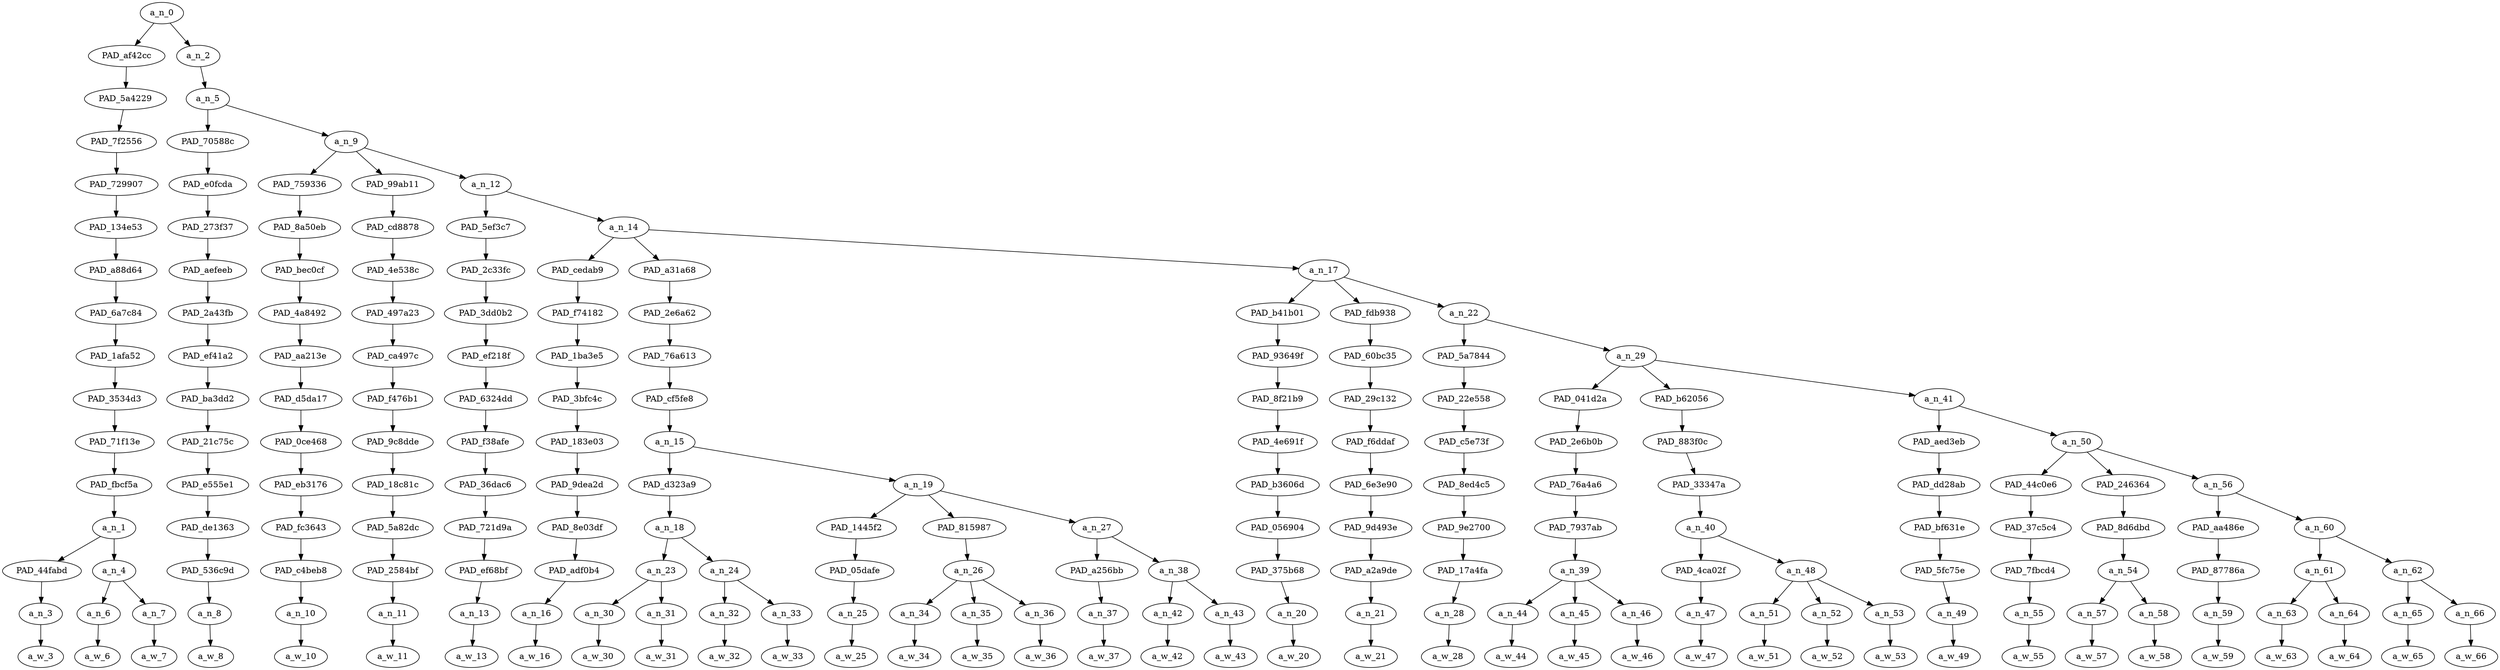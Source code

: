 strict digraph "" {
	a_n_0	[div_dir=1,
		index=0,
		level=15,
		pos="2.8166473765432096,15!",
		text_span="[0, 1, 2, 3, 4, 5, 6, 7, 8, 9, 10, 11, 12, 13, 14, 15, 16, 17, 18, 19, 20, 21, 22, 23, 24, 25, 26, 27, 28, 29, 30, 31, 32, 33, 34, \
35, 36, 37]",
		value=0.99999999];
	PAD_af42cc	[div_dir=1,
		index=0,
		level=14,
		pos="0.75,14!",
		text_span="[0, 1, 2]",
		value=0.08506341];
	a_n_0 -> PAD_af42cc;
	a_n_2	[div_dir=1,
		index=1,
		level=14,
		pos="4.883294753086419,14!",
		text_span="[3, 4, 5, 6, 7, 8, 9, 10, 11, 12, 13, 14, 15, 16, 17, 18, 19, 20, 21, 22, 23, 24, 25, 26, 27, 28, 29, 30, 31, 32, 33, 34, 35, 36, \
37]",
		value=0.91446139];
	a_n_0 -> a_n_2;
	PAD_5a4229	[div_dir=1,
		index=0,
		level=13,
		pos="0.75,13!",
		text_span="[0, 1, 2]",
		value=0.08506341];
	PAD_af42cc -> PAD_5a4229;
	PAD_7f2556	[div_dir=1,
		index=0,
		level=12,
		pos="0.75,12!",
		text_span="[0, 1, 2]",
		value=0.08506341];
	PAD_5a4229 -> PAD_7f2556;
	PAD_729907	[div_dir=1,
		index=0,
		level=11,
		pos="0.75,11!",
		text_span="[0, 1, 2]",
		value=0.08506341];
	PAD_7f2556 -> PAD_729907;
	PAD_134e53	[div_dir=1,
		index=0,
		level=10,
		pos="0.75,10!",
		text_span="[0, 1, 2]",
		value=0.08506341];
	PAD_729907 -> PAD_134e53;
	PAD_a88d64	[div_dir=1,
		index=0,
		level=9,
		pos="0.75,9!",
		text_span="[0, 1, 2]",
		value=0.08506341];
	PAD_134e53 -> PAD_a88d64;
	PAD_6a7c84	[div_dir=1,
		index=0,
		level=8,
		pos="0.75,8!",
		text_span="[0, 1, 2]",
		value=0.08506341];
	PAD_a88d64 -> PAD_6a7c84;
	PAD_1afa52	[div_dir=1,
		index=0,
		level=7,
		pos="0.75,7!",
		text_span="[0, 1, 2]",
		value=0.08506341];
	PAD_6a7c84 -> PAD_1afa52;
	PAD_3534d3	[div_dir=1,
		index=0,
		level=6,
		pos="0.75,6!",
		text_span="[0, 1, 2]",
		value=0.08506341];
	PAD_1afa52 -> PAD_3534d3;
	PAD_71f13e	[div_dir=1,
		index=0,
		level=5,
		pos="0.75,5!",
		text_span="[0, 1, 2]",
		value=0.08506341];
	PAD_3534d3 -> PAD_71f13e;
	PAD_fbcf5a	[div_dir=1,
		index=0,
		level=4,
		pos="0.75,4!",
		text_span="[0, 1, 2]",
		value=0.08506341];
	PAD_71f13e -> PAD_fbcf5a;
	a_n_1	[div_dir=1,
		index=0,
		level=3,
		pos="0.75,3!",
		text_span="[0, 1, 2]",
		value=0.08506341];
	PAD_fbcf5a -> a_n_1;
	PAD_44fabd	[div_dir=1,
		index=0,
		level=2,
		pos="0.0,2!",
		text_span="[0]",
		value=0.03768596];
	a_n_1 -> PAD_44fabd;
	a_n_4	[div_dir=1,
		index=1,
		level=2,
		pos="1.5,2!",
		text_span="[1, 2]",
		value=0.04722216];
	a_n_1 -> a_n_4;
	a_n_3	[div_dir=1,
		index=0,
		level=1,
		pos="0.0,1!",
		text_span="[0]",
		value=0.03768596];
	PAD_44fabd -> a_n_3;
	a_w_3	[div_dir=0,
		index=0,
		level=0,
		pos="0,0!",
		text_span="[0]",
		value="<number>"];
	a_n_3 -> a_w_3;
	a_n_6	[div_dir=1,
		index=1,
		level=1,
		pos="1.0,1!",
		text_span="[1]",
		value=0.02436568];
	a_n_4 -> a_n_6;
	a_n_7	[div_dir=1,
		index=2,
		level=1,
		pos="2.0,1!",
		text_span="[2]",
		value=0.02274538];
	a_n_4 -> a_n_7;
	a_w_6	[div_dir=0,
		index=1,
		level=0,
		pos="1,0!",
		text_span="[1]",
		value=years];
	a_n_6 -> a_w_6;
	a_w_7	[div_dir=0,
		index=2,
		level=0,
		pos="2,0!",
		text_span="[2]",
		value=ago];
	a_n_7 -> a_w_7;
	a_n_5	[div_dir=1,
		index=1,
		level=13,
		pos="4.883294753086419,13!",
		text_span="[3, 4, 5, 6, 7, 8, 9, 10, 11, 12, 13, 14, 15, 16, 17, 18, 19, 20, 21, 22, 23, 24, 25, 26, 27, 28, 29, 30, 31, 32, 33, 34, 35, 36, \
37]",
		value=0.91400983];
	a_n_2 -> a_n_5;
	PAD_70588c	[div_dir=1,
		index=1,
		level=12,
		pos="3.0,12!",
		text_span="[3]",
		value=0.01814297];
	a_n_5 -> PAD_70588c;
	a_n_9	[div_dir=1,
		index=2,
		level=12,
		pos="6.766589506172839,12!",
		text_span="[4, 5, 6, 7, 8, 9, 10, 11, 12, 13, 14, 15, 16, 17, 18, 19, 20, 21, 22, 23, 24, 25, 26, 27, 28, 29, 30, 31, 32, 33, 34, 35, 36, 37]",
		value=0.89541529];
	a_n_5 -> a_n_9;
	PAD_e0fcda	[div_dir=1,
		index=1,
		level=11,
		pos="3.0,11!",
		text_span="[3]",
		value=0.01814297];
	PAD_70588c -> PAD_e0fcda;
	PAD_273f37	[div_dir=1,
		index=1,
		level=10,
		pos="3.0,10!",
		text_span="[3]",
		value=0.01814297];
	PAD_e0fcda -> PAD_273f37;
	PAD_aefeeb	[div_dir=1,
		index=1,
		level=9,
		pos="3.0,9!",
		text_span="[3]",
		value=0.01814297];
	PAD_273f37 -> PAD_aefeeb;
	PAD_2a43fb	[div_dir=1,
		index=1,
		level=8,
		pos="3.0,8!",
		text_span="[3]",
		value=0.01814297];
	PAD_aefeeb -> PAD_2a43fb;
	PAD_ef41a2	[div_dir=1,
		index=1,
		level=7,
		pos="3.0,7!",
		text_span="[3]",
		value=0.01814297];
	PAD_2a43fb -> PAD_ef41a2;
	PAD_ba3dd2	[div_dir=1,
		index=1,
		level=6,
		pos="3.0,6!",
		text_span="[3]",
		value=0.01814297];
	PAD_ef41a2 -> PAD_ba3dd2;
	PAD_21c75c	[div_dir=1,
		index=1,
		level=5,
		pos="3.0,5!",
		text_span="[3]",
		value=0.01814297];
	PAD_ba3dd2 -> PAD_21c75c;
	PAD_e555e1	[div_dir=1,
		index=1,
		level=4,
		pos="3.0,4!",
		text_span="[3]",
		value=0.01814297];
	PAD_21c75c -> PAD_e555e1;
	PAD_de1363	[div_dir=1,
		index=1,
		level=3,
		pos="3.0,3!",
		text_span="[3]",
		value=0.01814297];
	PAD_e555e1 -> PAD_de1363;
	PAD_536c9d	[div_dir=1,
		index=2,
		level=2,
		pos="3.0,2!",
		text_span="[3]",
		value=0.01814297];
	PAD_de1363 -> PAD_536c9d;
	a_n_8	[div_dir=1,
		index=3,
		level=1,
		pos="3.0,1!",
		text_span="[3]",
		value=0.01814297];
	PAD_536c9d -> a_n_8;
	a_w_8	[div_dir=0,
		index=3,
		level=0,
		pos="3,0!",
		text_span="[3]",
		value=i];
	a_n_8 -> a_w_8;
	PAD_759336	[div_dir=1,
		index=2,
		level=11,
		pos="4.0,11!",
		text_span="[4]",
		value=0.01423521];
	a_n_9 -> PAD_759336;
	PAD_99ab11	[div_dir=-1,
		index=3,
		level=11,
		pos="5.0,11!",
		text_span="[5]",
		value=0.01419322];
	a_n_9 -> PAD_99ab11;
	a_n_12	[div_dir=1,
		index=4,
		level=11,
		pos="11.299768518518519,11!",
		text_span="[6, 7, 8, 9, 10, 11, 12, 13, 14, 15, 16, 17, 18, 19, 20, 21, 22, 23, 24, 25, 26, 27, 28, 29, 30, 31, 32, 33, 34, 35, 36, 37]",
		value=0.86653885];
	a_n_9 -> a_n_12;
	PAD_8a50eb	[div_dir=1,
		index=2,
		level=10,
		pos="4.0,10!",
		text_span="[4]",
		value=0.01423521];
	PAD_759336 -> PAD_8a50eb;
	PAD_bec0cf	[div_dir=1,
		index=2,
		level=9,
		pos="4.0,9!",
		text_span="[4]",
		value=0.01423521];
	PAD_8a50eb -> PAD_bec0cf;
	PAD_4a8492	[div_dir=1,
		index=2,
		level=8,
		pos="4.0,8!",
		text_span="[4]",
		value=0.01423521];
	PAD_bec0cf -> PAD_4a8492;
	PAD_aa213e	[div_dir=1,
		index=2,
		level=7,
		pos="4.0,7!",
		text_span="[4]",
		value=0.01423521];
	PAD_4a8492 -> PAD_aa213e;
	PAD_d5da17	[div_dir=1,
		index=2,
		level=6,
		pos="4.0,6!",
		text_span="[4]",
		value=0.01423521];
	PAD_aa213e -> PAD_d5da17;
	PAD_0ce468	[div_dir=1,
		index=2,
		level=5,
		pos="4.0,5!",
		text_span="[4]",
		value=0.01423521];
	PAD_d5da17 -> PAD_0ce468;
	PAD_eb3176	[div_dir=1,
		index=2,
		level=4,
		pos="4.0,4!",
		text_span="[4]",
		value=0.01423521];
	PAD_0ce468 -> PAD_eb3176;
	PAD_fc3643	[div_dir=1,
		index=2,
		level=3,
		pos="4.0,3!",
		text_span="[4]",
		value=0.01423521];
	PAD_eb3176 -> PAD_fc3643;
	PAD_c4beb8	[div_dir=1,
		index=3,
		level=2,
		pos="4.0,2!",
		text_span="[4]",
		value=0.01423521];
	PAD_fc3643 -> PAD_c4beb8;
	a_n_10	[div_dir=1,
		index=4,
		level=1,
		pos="4.0,1!",
		text_span="[4]",
		value=0.01423521];
	PAD_c4beb8 -> a_n_10;
	a_w_10	[div_dir=0,
		index=4,
		level=0,
		pos="4,0!",
		text_span="[4]",
		value=do];
	a_n_10 -> a_w_10;
	PAD_cd8878	[div_dir=-1,
		index=3,
		level=10,
		pos="5.0,10!",
		text_span="[5]",
		value=0.01419322];
	PAD_99ab11 -> PAD_cd8878;
	PAD_4e538c	[div_dir=-1,
		index=3,
		level=9,
		pos="5.0,9!",
		text_span="[5]",
		value=0.01419322];
	PAD_cd8878 -> PAD_4e538c;
	PAD_497a23	[div_dir=-1,
		index=3,
		level=8,
		pos="5.0,8!",
		text_span="[5]",
		value=0.01419322];
	PAD_4e538c -> PAD_497a23;
	PAD_ca497c	[div_dir=-1,
		index=3,
		level=7,
		pos="5.0,7!",
		text_span="[5]",
		value=0.01419322];
	PAD_497a23 -> PAD_ca497c;
	PAD_f476b1	[div_dir=-1,
		index=3,
		level=6,
		pos="5.0,6!",
		text_span="[5]",
		value=0.01419322];
	PAD_ca497c -> PAD_f476b1;
	PAD_9c8dde	[div_dir=-1,
		index=3,
		level=5,
		pos="5.0,5!",
		text_span="[5]",
		value=0.01419322];
	PAD_f476b1 -> PAD_9c8dde;
	PAD_18c81c	[div_dir=-1,
		index=3,
		level=4,
		pos="5.0,4!",
		text_span="[5]",
		value=0.01419322];
	PAD_9c8dde -> PAD_18c81c;
	PAD_5a82dc	[div_dir=-1,
		index=3,
		level=3,
		pos="5.0,3!",
		text_span="[5]",
		value=0.01419322];
	PAD_18c81c -> PAD_5a82dc;
	PAD_2584bf	[div_dir=-1,
		index=4,
		level=2,
		pos="5.0,2!",
		text_span="[5]",
		value=0.01419322];
	PAD_5a82dc -> PAD_2584bf;
	a_n_11	[div_dir=-1,
		index=5,
		level=1,
		pos="5.0,1!",
		text_span="[5]",
		value=0.01419322];
	PAD_2584bf -> a_n_11;
	a_w_11	[div_dir=0,
		index=5,
		level=0,
		pos="5,0!",
		text_span="[5]",
		value=not];
	a_n_11 -> a_w_11;
	PAD_5ef3c7	[div_dir=1,
		index=4,
		level=10,
		pos="6.0,10!",
		text_span="[6]",
		value=0.01697393];
	a_n_12 -> PAD_5ef3c7;
	a_n_14	[div_dir=1,
		index=5,
		level=10,
		pos="16.599537037037038,10!",
		text_span="[7, 8, 9, 10, 11, 12, 13, 14, 15, 16, 17, 18, 19, 20, 21, 22, 23, 24, 25, 26, 27, 28, 29, 30, 31, 32, 33, 34, 35, 36, 37]",
		value=0.84910032];
	a_n_12 -> a_n_14;
	PAD_2c33fc	[div_dir=1,
		index=4,
		level=9,
		pos="6.0,9!",
		text_span="[6]",
		value=0.01697393];
	PAD_5ef3c7 -> PAD_2c33fc;
	PAD_3dd0b2	[div_dir=1,
		index=4,
		level=8,
		pos="6.0,8!",
		text_span="[6]",
		value=0.01697393];
	PAD_2c33fc -> PAD_3dd0b2;
	PAD_ef218f	[div_dir=1,
		index=4,
		level=7,
		pos="6.0,7!",
		text_span="[6]",
		value=0.01697393];
	PAD_3dd0b2 -> PAD_ef218f;
	PAD_6324dd	[div_dir=1,
		index=4,
		level=6,
		pos="6.0,6!",
		text_span="[6]",
		value=0.01697393];
	PAD_ef218f -> PAD_6324dd;
	PAD_f38afe	[div_dir=1,
		index=4,
		level=5,
		pos="6.0,5!",
		text_span="[6]",
		value=0.01697393];
	PAD_6324dd -> PAD_f38afe;
	PAD_36dac6	[div_dir=1,
		index=4,
		level=4,
		pos="6.0,4!",
		text_span="[6]",
		value=0.01697393];
	PAD_f38afe -> PAD_36dac6;
	PAD_721d9a	[div_dir=1,
		index=4,
		level=3,
		pos="6.0,3!",
		text_span="[6]",
		value=0.01697393];
	PAD_36dac6 -> PAD_721d9a;
	PAD_ef68bf	[div_dir=1,
		index=5,
		level=2,
		pos="6.0,2!",
		text_span="[6]",
		value=0.01697393];
	PAD_721d9a -> PAD_ef68bf;
	a_n_13	[div_dir=1,
		index=6,
		level=1,
		pos="6.0,1!",
		text_span="[6]",
		value=0.01697393];
	PAD_ef68bf -> a_n_13;
	a_w_13	[div_dir=0,
		index=6,
		level=0,
		pos="6,0!",
		text_span="[6]",
		value=believe];
	a_n_13 -> a_w_13;
	PAD_cedab9	[div_dir=1,
		index=6,
		level=9,
		pos="18.0,9!",
		text_span="[18]",
		value=0.01814650];
	a_n_14 -> PAD_cedab9;
	PAD_a31a68	[div_dir=1,
		index=5,
		level=9,
		pos="10.875,9!",
		text_span="[7, 8, 9, 10, 11, 12, 13, 14, 15, 16, 17]",
		value=0.24954400];
	a_n_14 -> PAD_a31a68;
	a_n_17	[div_dir=1,
		index=7,
		level=9,
		pos="20.92361111111111,9!",
		text_span="[19, 20, 21, 22, 23, 24, 25, 26, 27, 28, 29, 30, 31, 32, 33, 34, 35, 36, 37]",
		value=0.58095237];
	a_n_14 -> a_n_17;
	PAD_f74182	[div_dir=1,
		index=6,
		level=8,
		pos="18.0,8!",
		text_span="[18]",
		value=0.01814650];
	PAD_cedab9 -> PAD_f74182;
	PAD_1ba3e5	[div_dir=1,
		index=6,
		level=7,
		pos="18.0,7!",
		text_span="[18]",
		value=0.01814650];
	PAD_f74182 -> PAD_1ba3e5;
	PAD_3bfc4c	[div_dir=1,
		index=6,
		level=6,
		pos="18.0,6!",
		text_span="[18]",
		value=0.01814650];
	PAD_1ba3e5 -> PAD_3bfc4c;
	PAD_183e03	[div_dir=1,
		index=6,
		level=5,
		pos="18.0,5!",
		text_span="[18]",
		value=0.01814650];
	PAD_3bfc4c -> PAD_183e03;
	PAD_9dea2d	[div_dir=1,
		index=7,
		level=4,
		pos="18.0,4!",
		text_span="[18]",
		value=0.01814650];
	PAD_183e03 -> PAD_9dea2d;
	PAD_8e03df	[div_dir=1,
		index=9,
		level=3,
		pos="18.0,3!",
		text_span="[18]",
		value=0.01814650];
	PAD_9dea2d -> PAD_8e03df;
	PAD_adf0b4	[div_dir=1,
		index=12,
		level=2,
		pos="18.0,2!",
		text_span="[18]",
		value=0.01814650];
	PAD_8e03df -> PAD_adf0b4;
	a_n_16	[div_dir=1,
		index=18,
		level=1,
		pos="18.0,1!",
		text_span="[18]",
		value=0.01814650];
	PAD_adf0b4 -> a_n_16;
	a_w_16	[div_dir=0,
		index=18,
		level=0,
		pos="18,0!",
		text_span="[18]",
		value=nor];
	a_n_16 -> a_w_16;
	PAD_2e6a62	[div_dir=1,
		index=5,
		level=8,
		pos="10.875,8!",
		text_span="[7, 8, 9, 10, 11, 12, 13, 14, 15, 16, 17]",
		value=0.24954400];
	PAD_a31a68 -> PAD_2e6a62;
	PAD_76a613	[div_dir=1,
		index=5,
		level=7,
		pos="10.875,7!",
		text_span="[7, 8, 9, 10, 11, 12, 13, 14, 15, 16, 17]",
		value=0.24954400];
	PAD_2e6a62 -> PAD_76a613;
	PAD_cf5fe8	[div_dir=1,
		index=5,
		level=6,
		pos="10.875,6!",
		text_span="[7, 8, 9, 10, 11, 12, 13, 14, 15, 16, 17]",
		value=0.24954400];
	PAD_76a613 -> PAD_cf5fe8;
	a_n_15	[div_dir=1,
		index=5,
		level=5,
		pos="10.875,5!",
		text_span="[7, 8, 9, 10, 11, 12, 13, 14, 15, 16, 17]",
		value=0.24954400];
	PAD_cf5fe8 -> a_n_15;
	PAD_d323a9	[div_dir=1,
		index=5,
		level=4,
		pos="8.5,4!",
		text_span="[7, 8, 9, 10]",
		value=0.08814844];
	a_n_15 -> PAD_d323a9;
	a_n_19	[div_dir=1,
		index=6,
		level=4,
		pos="13.25,4!",
		text_span="[11, 12, 13, 14, 15, 16, 17]",
		value=0.16115894];
	a_n_15 -> a_n_19;
	a_n_18	[div_dir=1,
		index=5,
		level=3,
		pos="8.5,3!",
		text_span="[7, 8, 9, 10]",
		value=0.08814844];
	PAD_d323a9 -> a_n_18;
	a_n_23	[div_dir=1,
		index=6,
		level=2,
		pos="7.5,2!",
		text_span="[7, 8]",
		value=0.03040310];
	a_n_18 -> a_n_23;
	a_n_24	[div_dir=1,
		index=7,
		level=2,
		pos="9.5,2!",
		text_span="[9, 10]",
		value=0.05758342];
	a_n_18 -> a_n_24;
	a_n_30	[div_dir=1,
		index=7,
		level=1,
		pos="7.0,1!",
		text_span="[7]",
		value=0.01272383];
	a_n_23 -> a_n_30;
	a_n_31	[div_dir=1,
		index=8,
		level=1,
		pos="8.0,1!",
		text_span="[8]",
		value=0.01760391];
	a_n_23 -> a_n_31;
	a_w_30	[div_dir=0,
		index=7,
		level=0,
		pos="7,0!",
		text_span="[7]",
		value=the];
	a_n_30 -> a_w_30;
	a_w_31	[div_dir=0,
		index=8,
		level=0,
		pos="8,0!",
		text_span="[8]",
		value=best];
	a_n_31 -> a_w_31;
	a_n_32	[div_dir=-1,
		index=9,
		level=1,
		pos="9.0,1!",
		text_span="[9]",
		value=0.01680812];
	a_n_24 -> a_n_32;
	a_n_33	[div_dir=1,
		index=10,
		level=1,
		pos="10.0,1!",
		text_span="[10]",
		value=0.04061866];
	a_n_24 -> a_n_33;
	a_w_32	[div_dir=0,
		index=9,
		level=0,
		pos="9,0!",
		text_span="[9]",
		value=of];
	a_n_32 -> a_w_32;
	a_w_33	[div_dir=0,
		index=10,
		level=0,
		pos="10,0!",
		text_span="[10]",
		value=europeans];
	a_n_33 -> a_w_33;
	PAD_1445f2	[div_dir=1,
		index=6,
		level=3,
		pos="11.0,3!",
		text_span="[11]",
		value=0.02076735];
	a_n_19 -> PAD_1445f2;
	PAD_815987	[div_dir=1,
		index=7,
		level=3,
		pos="13.0,3!",
		text_span="[12, 13, 14]",
		value=0.08558053];
	a_n_19 -> PAD_815987;
	a_n_27	[div_dir=1,
		index=8,
		level=3,
		pos="15.75,3!",
		text_span="[15, 16, 17]",
		value=0.05463678];
	a_n_19 -> a_n_27;
	PAD_05dafe	[div_dir=1,
		index=8,
		level=2,
		pos="11.0,2!",
		text_span="[11]",
		value=0.02076735];
	PAD_1445f2 -> PAD_05dafe;
	a_n_25	[div_dir=1,
		index=11,
		level=1,
		pos="11.0,1!",
		text_span="[11]",
		value=0.02076735];
	PAD_05dafe -> a_n_25;
	a_w_25	[div_dir=0,
		index=11,
		level=0,
		pos="11,0!",
		text_span="[11]",
		value=anticipated];
	a_n_25 -> a_w_25;
	a_n_26	[div_dir=1,
		index=9,
		level=2,
		pos="13.0,2!",
		text_span="[12, 13, 14]",
		value=0.08558053];
	PAD_815987 -> a_n_26;
	a_n_34	[div_dir=1,
		index=12,
		level=1,
		pos="12.0,1!",
		text_span="[12]",
		value=0.01537113];
	a_n_26 -> a_n_34;
	a_n_35	[div_dir=1,
		index=13,
		level=1,
		pos="13.0,1!",
		text_span="[13]",
		value=0.04528548];
	a_n_26 -> a_n_35;
	a_n_36	[div_dir=-1,
		index=14,
		level=1,
		pos="14.0,1!",
		text_span="[14]",
		value=0.02481370];
	a_n_26 -> a_n_36;
	a_w_34	[div_dir=0,
		index=12,
		level=0,
		pos="12,0!",
		text_span="[12]",
		value=the1];
	a_n_34 -> a_w_34;
	a_w_35	[div_dir=0,
		index=13,
		level=0,
		pos="13,0!",
		text_span="[13]",
		value=slave];
	a_n_35 -> a_w_35;
	a_w_36	[div_dir=0,
		index=14,
		level=0,
		pos="14,0!",
		text_span="[14]",
		value=trade];
	a_n_36 -> a_w_36;
	PAD_a256bb	[div_dir=1,
		index=10,
		level=2,
		pos="15.0,2!",
		text_span="[15]",
		value=0.01433912];
	a_n_27 -> PAD_a256bb;
	a_n_38	[div_dir=1,
		index=11,
		level=2,
		pos="16.5,2!",
		text_span="[16, 17]",
		value=0.04018074];
	a_n_27 -> a_n_38;
	a_n_37	[div_dir=1,
		index=15,
		level=1,
		pos="15.0,1!",
		text_span="[15]",
		value=0.01433912];
	PAD_a256bb -> a_n_37;
	a_w_37	[div_dir=0,
		index=15,
		level=0,
		pos="15,0!",
		text_span="[15]",
		value=on];
	a_n_37 -> a_w_37;
	a_n_42	[div_dir=1,
		index=16,
		level=1,
		pos="16.0,1!",
		text_span="[16]",
		value=0.01527196];
	a_n_38 -> a_n_42;
	a_n_43	[div_dir=1,
		index=17,
		level=1,
		pos="17.0,1!",
		text_span="[17]",
		value=0.02480892];
	a_n_38 -> a_n_43;
	a_w_42	[div_dir=0,
		index=16,
		level=0,
		pos="16,0!",
		text_span="[16]",
		value=the2];
	a_n_42 -> a_w_42;
	a_w_43	[div_dir=0,
		index=17,
		level=0,
		pos="17,0!",
		text_span="[17]",
		value=atlantic];
	a_n_43 -> a_w_43;
	PAD_b41b01	[div_dir=1,
		index=7,
		level=8,
		pos="19.0,8!",
		text_span="[19]",
		value=0.01444262];
	a_n_17 -> PAD_b41b01;
	PAD_fdb938	[div_dir=1,
		index=8,
		level=8,
		pos="20.0,8!",
		text_span="[20]",
		value=0.01354898];
	a_n_17 -> PAD_fdb938;
	a_n_22	[div_dir=1,
		index=9,
		level=8,
		pos="23.770833333333336,8!",
		text_span="[21, 22, 23, 24, 25, 26, 27, 28, 29, 30, 31, 32, 33, 34, 35, 36, 37]",
		value=0.55255982];
	a_n_17 -> a_n_22;
	PAD_93649f	[div_dir=1,
		index=7,
		level=7,
		pos="19.0,7!",
		text_span="[19]",
		value=0.01444262];
	PAD_b41b01 -> PAD_93649f;
	PAD_8f21b9	[div_dir=1,
		index=7,
		level=6,
		pos="19.0,6!",
		text_span="[19]",
		value=0.01444262];
	PAD_93649f -> PAD_8f21b9;
	PAD_4e691f	[div_dir=1,
		index=7,
		level=5,
		pos="19.0,5!",
		text_span="[19]",
		value=0.01444262];
	PAD_8f21b9 -> PAD_4e691f;
	PAD_b3606d	[div_dir=1,
		index=8,
		level=4,
		pos="19.0,4!",
		text_span="[19]",
		value=0.01444262];
	PAD_4e691f -> PAD_b3606d;
	PAD_056904	[div_dir=1,
		index=10,
		level=3,
		pos="19.0,3!",
		text_span="[19]",
		value=0.01444262];
	PAD_b3606d -> PAD_056904;
	PAD_375b68	[div_dir=1,
		index=13,
		level=2,
		pos="19.0,2!",
		text_span="[19]",
		value=0.01444262];
	PAD_056904 -> PAD_375b68;
	a_n_20	[div_dir=1,
		index=19,
		level=1,
		pos="19.0,1!",
		text_span="[19]",
		value=0.01444262];
	PAD_375b68 -> a_n_20;
	a_w_20	[div_dir=0,
		index=19,
		level=0,
		pos="19,0!",
		text_span="[19]",
		value=did];
	a_n_20 -> a_w_20;
	PAD_60bc35	[div_dir=1,
		index=8,
		level=7,
		pos="20.0,7!",
		text_span="[20]",
		value=0.01354898];
	PAD_fdb938 -> PAD_60bc35;
	PAD_29c132	[div_dir=1,
		index=8,
		level=6,
		pos="20.0,6!",
		text_span="[20]",
		value=0.01354898];
	PAD_60bc35 -> PAD_29c132;
	PAD_f6ddaf	[div_dir=1,
		index=8,
		level=5,
		pos="20.0,5!",
		text_span="[20]",
		value=0.01354898];
	PAD_29c132 -> PAD_f6ddaf;
	PAD_6e3e90	[div_dir=1,
		index=9,
		level=4,
		pos="20.0,4!",
		text_span="[20]",
		value=0.01354898];
	PAD_f6ddaf -> PAD_6e3e90;
	PAD_9d493e	[div_dir=1,
		index=11,
		level=3,
		pos="20.0,3!",
		text_span="[20]",
		value=0.01354898];
	PAD_6e3e90 -> PAD_9d493e;
	PAD_a2a9de	[div_dir=1,
		index=14,
		level=2,
		pos="20.0,2!",
		text_span="[20]",
		value=0.01354898];
	PAD_9d493e -> PAD_a2a9de;
	a_n_21	[div_dir=1,
		index=20,
		level=1,
		pos="20.0,1!",
		text_span="[20]",
		value=0.01354898];
	PAD_a2a9de -> a_n_21;
	a_w_21	[div_dir=0,
		index=20,
		level=0,
		pos="20,0!",
		text_span="[20]",
		value=they];
	a_n_21 -> a_w_21;
	PAD_5a7844	[div_dir=1,
		index=9,
		level=7,
		pos="21.0,7!",
		text_span="[21]",
		value=0.03302576];
	a_n_22 -> PAD_5a7844;
	a_n_29	[div_dir=1,
		index=10,
		level=7,
		pos="26.541666666666668,7!",
		text_span="[22, 23, 24, 25, 26, 27, 28, 29, 30, 31, 32, 33, 34, 35, 36, 37]",
		value=0.51915235];
	a_n_22 -> a_n_29;
	PAD_22e558	[div_dir=1,
		index=9,
		level=6,
		pos="21.0,6!",
		text_span="[21]",
		value=0.03302576];
	PAD_5a7844 -> PAD_22e558;
	PAD_c5e73f	[div_dir=1,
		index=9,
		level=5,
		pos="21.0,5!",
		text_span="[21]",
		value=0.03302576];
	PAD_22e558 -> PAD_c5e73f;
	PAD_8ed4c5	[div_dir=1,
		index=10,
		level=4,
		pos="21.0,4!",
		text_span="[21]",
		value=0.03302576];
	PAD_c5e73f -> PAD_8ed4c5;
	PAD_9e2700	[div_dir=1,
		index=12,
		level=3,
		pos="21.0,3!",
		text_span="[21]",
		value=0.03302576];
	PAD_8ed4c5 -> PAD_9e2700;
	PAD_17a4fa	[div_dir=1,
		index=15,
		level=2,
		pos="21.0,2!",
		text_span="[21]",
		value=0.03302576];
	PAD_9e2700 -> PAD_17a4fa;
	a_n_28	[div_dir=1,
		index=21,
		level=1,
		pos="21.0,1!",
		text_span="[21]",
		value=0.03302576];
	PAD_17a4fa -> a_n_28;
	a_w_28	[div_dir=0,
		index=21,
		level=0,
		pos="21,0!",
		text_span="[21]",
		value=forsee];
	a_n_28 -> a_w_28;
	PAD_041d2a	[div_dir=1,
		index=10,
		level=6,
		pos="23.0,6!",
		text_span="[22, 23, 24]",
		value=0.09145511];
	a_n_29 -> PAD_041d2a;
	PAD_b62056	[div_dir=1,
		index=11,
		level=6,
		pos="26.0,6!",
		text_span="[25, 26, 27, 28]",
		value=0.07752375];
	a_n_29 -> PAD_b62056;
	a_n_41	[div_dir=1,
		index=12,
		level=6,
		pos="30.625,6!",
		text_span="[29, 30, 31, 32, 33, 34, 35, 36, 37]",
		value=0.34980394];
	a_n_29 -> a_n_41;
	PAD_2e6b0b	[div_dir=1,
		index=10,
		level=5,
		pos="23.0,5!",
		text_span="[22, 23, 24]",
		value=0.09145511];
	PAD_041d2a -> PAD_2e6b0b;
	PAD_76a4a6	[div_dir=1,
		index=11,
		level=4,
		pos="23.0,4!",
		text_span="[22, 23, 24]",
		value=0.09145511];
	PAD_2e6b0b -> PAD_76a4a6;
	PAD_7937ab	[div_dir=1,
		index=13,
		level=3,
		pos="23.0,3!",
		text_span="[22, 23, 24]",
		value=0.09145511];
	PAD_76a4a6 -> PAD_7937ab;
	a_n_39	[div_dir=1,
		index=16,
		level=2,
		pos="23.0,2!",
		text_span="[22, 23, 24]",
		value=0.09145511];
	PAD_7937ab -> a_n_39;
	a_n_44	[div_dir=1,
		index=22,
		level=1,
		pos="22.0,1!",
		text_span="[22]",
		value=0.01450818];
	a_n_39 -> a_n_44;
	a_n_45	[div_dir=1,
		index=23,
		level=1,
		pos="23.0,1!",
		text_span="[23]",
		value=0.01949695];
	a_n_39 -> a_n_45;
	a_n_46	[div_dir=1,
		index=24,
		level=1,
		pos="24.0,1!",
		text_span="[24]",
		value=0.05726650];
	a_n_39 -> a_n_46;
	a_w_44	[div_dir=0,
		index=22,
		level=0,
		pos="22,0!",
		text_span="[22]",
		value=the3];
	a_n_44 -> a_w_44;
	a_w_45	[div_dir=0,
		index=23,
		level=0,
		pos="23,0!",
		text_span="[23]",
		value=current];
	a_n_45 -> a_w_45;
	a_w_46	[div_dir=0,
		index=24,
		level=0,
		pos="24,0!",
		text_span="[24]",
		value=pillaging];
	a_n_46 -> a_w_46;
	PAD_883f0c	[div_dir=1,
		index=11,
		level=5,
		pos="26.0,5!",
		text_span="[25, 26, 27, 28]",
		value=0.07752375];
	PAD_b62056 -> PAD_883f0c;
	PAD_33347a	[div_dir=1,
		index=12,
		level=4,
		pos="26.0,4!",
		text_span="[25, 26, 27, 28]",
		value=0.07752375];
	PAD_883f0c -> PAD_33347a;
	a_n_40	[div_dir=1,
		index=14,
		level=3,
		pos="26.0,3!",
		text_span="[25, 26, 27, 28]",
		value=0.07752375];
	PAD_33347a -> a_n_40;
	PAD_4ca02f	[div_dir=1,
		index=17,
		level=2,
		pos="25.0,2!",
		text_span="[25]",
		value=0.01607571];
	a_n_40 -> PAD_4ca02f;
	a_n_48	[div_dir=1,
		index=18,
		level=2,
		pos="27.0,2!",
		text_span="[26, 27, 28]",
		value=0.06135089];
	a_n_40 -> a_n_48;
	a_n_47	[div_dir=1,
		index=25,
		level=1,
		pos="25.0,1!",
		text_span="[25]",
		value=0.01607571];
	PAD_4ca02f -> a_n_47;
	a_w_47	[div_dir=0,
		index=25,
		level=0,
		pos="25,0!",
		text_span="[25]",
		value=of1];
	a_n_47 -> a_w_47;
	a_n_51	[div_dir=1,
		index=26,
		level=1,
		pos="26.0,1!",
		text_span="[26]",
		value=0.01606538];
	a_n_48 -> a_n_51;
	a_n_52	[div_dir=1,
		index=27,
		level=1,
		pos="27.0,1!",
		text_span="[27]",
		value=0.02311317];
	a_n_48 -> a_n_52;
	a_n_53	[div_dir=-1,
		index=28,
		level=1,
		pos="28.0,1!",
		text_span="[28]",
		value=0.02210449];
	a_n_48 -> a_n_53;
	a_w_51	[div_dir=0,
		index=26,
		level=0,
		pos="26,0!",
		text_span="[26]",
		value=their];
	a_n_51 -> a_w_51;
	a_w_52	[div_dir=0,
		index=27,
		level=0,
		pos="27,0!",
		text_span="[27]",
		value=hard];
	a_n_52 -> a_w_52;
	a_w_53	[div_dir=0,
		index=28,
		level=0,
		pos="28,0!",
		text_span="[28]",
		value=work];
	a_n_53 -> a_w_53;
	PAD_aed3eb	[div_dir=1,
		index=12,
		level=5,
		pos="29.0,5!",
		text_span="[29]",
		value=0.02307849];
	a_n_41 -> PAD_aed3eb;
	a_n_50	[div_dir=1,
		index=13,
		level=5,
		pos="32.25,5!",
		text_span="[30, 31, 32, 33, 34, 35, 36, 37]",
		value=0.32640946];
	a_n_41 -> a_n_50;
	PAD_dd28ab	[div_dir=1,
		index=13,
		level=4,
		pos="29.0,4!",
		text_span="[29]",
		value=0.02307849];
	PAD_aed3eb -> PAD_dd28ab;
	PAD_bf631e	[div_dir=1,
		index=15,
		level=3,
		pos="29.0,3!",
		text_span="[29]",
		value=0.02307849];
	PAD_dd28ab -> PAD_bf631e;
	PAD_5fc75e	[div_dir=1,
		index=19,
		level=2,
		pos="29.0,2!",
		text_span="[29]",
		value=0.02307849];
	PAD_bf631e -> PAD_5fc75e;
	a_n_49	[div_dir=1,
		index=29,
		level=1,
		pos="29.0,1!",
		text_span="[29]",
		value=0.02307849];
	PAD_5fc75e -> a_n_49;
	a_w_49	[div_dir=0,
		index=29,
		level=0,
		pos="29,0!",
		text_span="[29]",
		value=by];
	a_n_49 -> a_w_49;
	PAD_44c0e6	[div_dir=1,
		index=15,
		level=4,
		pos="32.0,4!",
		text_span="[32]",
		value=0.02521978];
	a_n_50 -> PAD_44c0e6;
	PAD_246364	[div_dir=1,
		index=14,
		level=4,
		pos="30.5,4!",
		text_span="[30, 31]",
		value=0.19933539];
	a_n_50 -> PAD_246364;
	a_n_56	[div_dir=1,
		index=16,
		level=4,
		pos="34.25,4!",
		text_span="[33, 34, 35, 36, 37]",
		value=0.10156934];
	a_n_50 -> a_n_56;
	PAD_37c5c4	[div_dir=1,
		index=17,
		level=3,
		pos="32.0,3!",
		text_span="[32]",
		value=0.02521978];
	PAD_44c0e6 -> PAD_37c5c4;
	PAD_7fbcd4	[div_dir=1,
		index=21,
		level=2,
		pos="32.0,2!",
		text_span="[32]",
		value=0.02521978];
	PAD_37c5c4 -> PAD_7fbcd4;
	a_n_55	[div_dir=1,
		index=32,
		level=1,
		pos="32.0,1!",
		text_span="[32]",
		value=0.02521978];
	PAD_7fbcd4 -> a_n_55;
	a_w_55	[div_dir=0,
		index=32,
		level=0,
		pos="32,0!",
		text_span="[32]",
		value=now];
	a_n_55 -> a_w_55;
	PAD_8d6dbd	[div_dir=1,
		index=16,
		level=3,
		pos="30.5,3!",
		text_span="[30, 31]",
		value=0.19933539];
	PAD_246364 -> PAD_8d6dbd;
	a_n_54	[div_dir=1,
		index=20,
		level=2,
		pos="30.5,2!",
		text_span="[30, 31]",
		value=0.19933539];
	PAD_8d6dbd -> a_n_54;
	a_n_57	[div_dir=1,
		index=30,
		level=1,
		pos="30.0,1!",
		text_span="[30]",
		value=0.02057615];
	a_n_54 -> a_n_57;
	a_n_58	[div_dir=1,
		index=31,
		level=1,
		pos="31.0,1!",
		text_span="[31]",
		value=0.17839583];
	a_n_54 -> a_n_58;
	a_w_57	[div_dir=0,
		index=30,
		level=0,
		pos="30,0!",
		text_span="[30]",
		value=the4];
	a_n_57 -> a_w_57;
	a_w_58	[div_dir=0,
		index=31,
		level=0,
		pos="31,0!",
		text_span="[31]",
		value=faggots];
	a_n_58 -> a_w_58;
	PAD_aa486e	[div_dir=1,
		index=18,
		level=3,
		pos="33.0,3!",
		text_span="[33]",
		value=0.01939857];
	a_n_56 -> PAD_aa486e;
	a_n_60	[div_dir=1,
		index=19,
		level=3,
		pos="35.5,3!",
		text_span="[34, 35, 36, 37]",
		value=0.08214060];
	a_n_56 -> a_n_60;
	PAD_87786a	[div_dir=1,
		index=22,
		level=2,
		pos="33.0,2!",
		text_span="[33]",
		value=0.01939857];
	PAD_aa486e -> PAD_87786a;
	a_n_59	[div_dir=1,
		index=33,
		level=1,
		pos="33.0,1!",
		text_span="[33]",
		value=0.01939857];
	PAD_87786a -> a_n_59;
	a_w_59	[div_dir=0,
		index=33,
		level=0,
		pos="33,0!",
		text_span="[33]",
		value=in];
	a_n_59 -> a_w_59;
	a_n_61	[div_dir=1,
		index=23,
		level=2,
		pos="34.5,2!",
		text_span="[34, 35]",
		value=0.03261341];
	a_n_60 -> a_n_61;
	a_n_62	[div_dir=-1,
		index=24,
		level=2,
		pos="36.5,2!",
		text_span="[36, 37]",
		value=0.04951466];
	a_n_60 -> a_n_62;
	a_n_63	[div_dir=1,
		index=34,
		level=1,
		pos="34.0,1!",
		text_span="[34]",
		value=0.01666429];
	a_n_61 -> a_n_63;
	a_n_64	[div_dir=1,
		index=35,
		level=1,
		pos="35.0,1!",
		text_span="[35]",
		value=0.01591210];
	a_n_61 -> a_n_64;
	a_w_63	[div_dir=0,
		index=34,
		level=0,
		pos="34,0!",
		text_span="[34]",
		value=some];
	a_n_63 -> a_w_63;
	a_w_64	[div_dir=0,
		index=35,
		level=0,
		pos="35,0!",
		text_span="[35]",
		value=kind];
	a_n_64 -> a_w_64;
	a_n_65	[div_dir=1,
		index=36,
		level=1,
		pos="36.0,1!",
		text_span="[36]",
		value=0.01728826];
	a_n_62 -> a_n_65;
	a_n_66	[div_dir=-1,
		index=37,
		level=1,
		pos="37.0,1!",
		text_span="[37]",
		value=0.03220652];
	a_n_62 -> a_n_66;
	a_w_65	[div_dir=0,
		index=36,
		level=0,
		pos="36,0!",
		text_span="[36]",
		value=of2];
	a_n_65 -> a_w_65;
	a_w_66	[div_dir=0,
		index=37,
		level=0,
		pos="37,0!",
		text_span="[37]",
		value=power];
	a_n_66 -> a_w_66;
}
